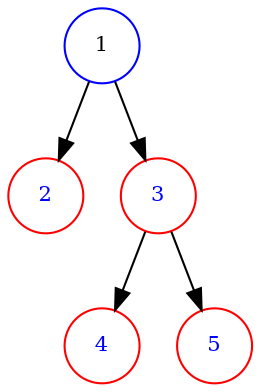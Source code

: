 digraph binaryTree{
  node[shape=circle,color=red,fontcolor=blue,fontsize=10];
  1[color=blue,fontcolor=black];
  1->2;
  1->3
  3->4;
  3->5;
}